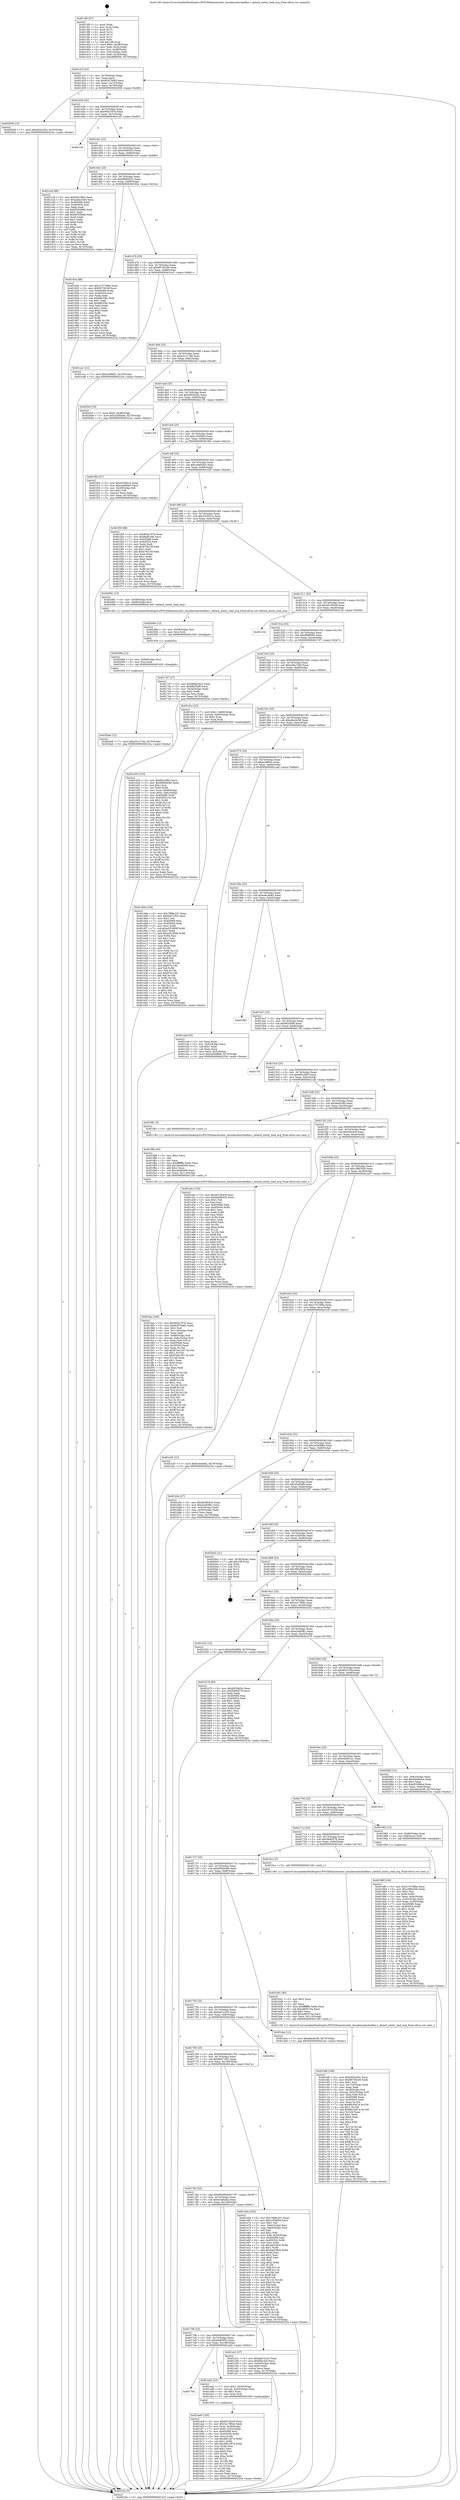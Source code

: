 digraph "0x4013f0" {
  label = "0x4013f0 (/mnt/c/Users/mathe/Desktop/tcc/POCII/binaries/extr_linuxkernelschedfair.c_detach_entity_load_avg_Final-ollvm.out::main(0))"
  labelloc = "t"
  node[shape=record]

  Entry [label="",width=0.3,height=0.3,shape=circle,fillcolor=black,style=filled]
  "0x40141f" [label="{
     0x40141f [23]\l
     | [instrs]\l
     &nbsp;&nbsp;0x40141f \<+3\>: mov -0x70(%rbp),%eax\l
     &nbsp;&nbsp;0x401422 \<+2\>: mov %eax,%ecx\l
     &nbsp;&nbsp;0x401424 \<+6\>: sub $0x83875683,%ecx\l
     &nbsp;&nbsp;0x40142a \<+3\>: mov %eax,-0x74(%rbp)\l
     &nbsp;&nbsp;0x40142d \<+3\>: mov %ecx,-0x78(%rbp)\l
     &nbsp;&nbsp;0x401430 \<+6\>: je 0000000000402056 \<main+0xc66\>\l
  }"]
  "0x402056" [label="{
     0x402056 [12]\l
     | [instrs]\l
     &nbsp;&nbsp;0x402056 \<+7\>: movl $0x4fc0105a,-0x70(%rbp)\l
     &nbsp;&nbsp;0x40205d \<+5\>: jmp 000000000040223a \<main+0xe4a\>\l
  }"]
  "0x401436" [label="{
     0x401436 [22]\l
     | [instrs]\l
     &nbsp;&nbsp;0x401436 \<+5\>: jmp 000000000040143b \<main+0x4b\>\l
     &nbsp;&nbsp;0x40143b \<+3\>: mov -0x74(%rbp),%eax\l
     &nbsp;&nbsp;0x40143e \<+5\>: sub $0x90dc797b,%eax\l
     &nbsp;&nbsp;0x401443 \<+3\>: mov %eax,-0x7c(%rbp)\l
     &nbsp;&nbsp;0x401446 \<+6\>: je 00000000004021e5 \<main+0xdf5\>\l
  }"]
  Exit [label="",width=0.3,height=0.3,shape=circle,fillcolor=black,style=filled,peripheries=2]
  "0x4021e5" [label="{
     0x4021e5\l
  }", style=dashed]
  "0x40144c" [label="{
     0x40144c [22]\l
     | [instrs]\l
     &nbsp;&nbsp;0x40144c \<+5\>: jmp 0000000000401451 \<main+0x61\>\l
     &nbsp;&nbsp;0x401451 \<+3\>: mov -0x74(%rbp),%eax\l
     &nbsp;&nbsp;0x401454 \<+5\>: sub $0x92585433,%eax\l
     &nbsp;&nbsp;0x401459 \<+3\>: mov %eax,-0x80(%rbp)\l
     &nbsp;&nbsp;0x40145c \<+6\>: je 0000000000401cc6 \<main+0x8d6\>\l
  }"]
  "0x4020a6" [label="{
     0x4020a6 [12]\l
     | [instrs]\l
     &nbsp;&nbsp;0x4020a6 \<+7\>: movl $0xa31c17dd,-0x70(%rbp)\l
     &nbsp;&nbsp;0x4020ad \<+5\>: jmp 000000000040223a \<main+0xe4a\>\l
  }"]
  "0x401cc6" [label="{
     0x401cc6 [88]\l
     | [instrs]\l
     &nbsp;&nbsp;0x401cc6 \<+5\>: mov $0xfd3c3f83,%eax\l
     &nbsp;&nbsp;0x401ccb \<+5\>: mov $0xe28a15d0,%ecx\l
     &nbsp;&nbsp;0x401cd0 \<+7\>: mov 0x405068,%edx\l
     &nbsp;&nbsp;0x401cd7 \<+7\>: mov 0x405054,%esi\l
     &nbsp;&nbsp;0x401cde \<+2\>: mov %edx,%edi\l
     &nbsp;&nbsp;0x401ce0 \<+6\>: sub $0xf035066b,%edi\l
     &nbsp;&nbsp;0x401ce6 \<+3\>: sub $0x1,%edi\l
     &nbsp;&nbsp;0x401ce9 \<+6\>: add $0xf035066b,%edi\l
     &nbsp;&nbsp;0x401cef \<+3\>: imul %edi,%edx\l
     &nbsp;&nbsp;0x401cf2 \<+3\>: and $0x1,%edx\l
     &nbsp;&nbsp;0x401cf5 \<+3\>: cmp $0x0,%edx\l
     &nbsp;&nbsp;0x401cf8 \<+4\>: sete %r8b\l
     &nbsp;&nbsp;0x401cfc \<+3\>: cmp $0xa,%esi\l
     &nbsp;&nbsp;0x401cff \<+4\>: setl %r9b\l
     &nbsp;&nbsp;0x401d03 \<+3\>: mov %r8b,%r10b\l
     &nbsp;&nbsp;0x401d06 \<+3\>: and %r9b,%r10b\l
     &nbsp;&nbsp;0x401d09 \<+3\>: xor %r9b,%r8b\l
     &nbsp;&nbsp;0x401d0c \<+3\>: or %r8b,%r10b\l
     &nbsp;&nbsp;0x401d0f \<+4\>: test $0x1,%r10b\l
     &nbsp;&nbsp;0x401d13 \<+3\>: cmovne %ecx,%eax\l
     &nbsp;&nbsp;0x401d16 \<+3\>: mov %eax,-0x70(%rbp)\l
     &nbsp;&nbsp;0x401d19 \<+5\>: jmp 000000000040223a \<main+0xe4a\>\l
  }"]
  "0x401462" [label="{
     0x401462 [25]\l
     | [instrs]\l
     &nbsp;&nbsp;0x401462 \<+5\>: jmp 0000000000401467 \<main+0x77\>\l
     &nbsp;&nbsp;0x401467 \<+3\>: mov -0x74(%rbp),%eax\l
     &nbsp;&nbsp;0x40146a \<+5\>: sub $0x96892b22,%eax\l
     &nbsp;&nbsp;0x40146f \<+6\>: mov %eax,-0x84(%rbp)\l
     &nbsp;&nbsp;0x401475 \<+6\>: je 000000000040192a \<main+0x53a\>\l
  }"]
  "0x40209a" [label="{
     0x40209a [12]\l
     | [instrs]\l
     &nbsp;&nbsp;0x40209a \<+4\>: mov -0x68(%rbp),%rsi\l
     &nbsp;&nbsp;0x40209e \<+3\>: mov %rsi,%rdi\l
     &nbsp;&nbsp;0x4020a1 \<+5\>: call 0000000000401030 \<free@plt\>\l
     | [calls]\l
     &nbsp;&nbsp;0x401030 \{1\} (unknown)\l
  }"]
  "0x40192a" [label="{
     0x40192a [88]\l
     | [instrs]\l
     &nbsp;&nbsp;0x40192a \<+5\>: mov $0x2747389a,%eax\l
     &nbsp;&nbsp;0x40192f \<+5\>: mov $0x5973018f,%ecx\l
     &nbsp;&nbsp;0x401934 \<+7\>: mov 0x405068,%edx\l
     &nbsp;&nbsp;0x40193b \<+7\>: mov 0x405054,%esi\l
     &nbsp;&nbsp;0x401942 \<+2\>: mov %edx,%edi\l
     &nbsp;&nbsp;0x401944 \<+6\>: sub $0x6fb358c,%edi\l
     &nbsp;&nbsp;0x40194a \<+3\>: sub $0x1,%edi\l
     &nbsp;&nbsp;0x40194d \<+6\>: add $0x6fb358c,%edi\l
     &nbsp;&nbsp;0x401953 \<+3\>: imul %edi,%edx\l
     &nbsp;&nbsp;0x401956 \<+3\>: and $0x1,%edx\l
     &nbsp;&nbsp;0x401959 \<+3\>: cmp $0x0,%edx\l
     &nbsp;&nbsp;0x40195c \<+4\>: sete %r8b\l
     &nbsp;&nbsp;0x401960 \<+3\>: cmp $0xa,%esi\l
     &nbsp;&nbsp;0x401963 \<+4\>: setl %r9b\l
     &nbsp;&nbsp;0x401967 \<+3\>: mov %r8b,%r10b\l
     &nbsp;&nbsp;0x40196a \<+3\>: and %r9b,%r10b\l
     &nbsp;&nbsp;0x40196d \<+3\>: xor %r9b,%r8b\l
     &nbsp;&nbsp;0x401970 \<+3\>: or %r8b,%r10b\l
     &nbsp;&nbsp;0x401973 \<+4\>: test $0x1,%r10b\l
     &nbsp;&nbsp;0x401977 \<+3\>: cmovne %ecx,%eax\l
     &nbsp;&nbsp;0x40197a \<+3\>: mov %eax,-0x70(%rbp)\l
     &nbsp;&nbsp;0x40197d \<+5\>: jmp 000000000040223a \<main+0xe4a\>\l
  }"]
  "0x40147b" [label="{
     0x40147b [25]\l
     | [instrs]\l
     &nbsp;&nbsp;0x40147b \<+5\>: jmp 0000000000401480 \<main+0x90\>\l
     &nbsp;&nbsp;0x401480 \<+3\>: mov -0x74(%rbp),%eax\l
     &nbsp;&nbsp;0x401483 \<+5\>: sub $0x98750c49,%eax\l
     &nbsp;&nbsp;0x401488 \<+6\>: mov %eax,-0x88(%rbp)\l
     &nbsp;&nbsp;0x40148e \<+6\>: je 0000000000401ca1 \<main+0x8b1\>\l
  }"]
  "0x40208e" [label="{
     0x40208e [12]\l
     | [instrs]\l
     &nbsp;&nbsp;0x40208e \<+4\>: mov -0x58(%rbp),%rsi\l
     &nbsp;&nbsp;0x402092 \<+3\>: mov %rsi,%rdi\l
     &nbsp;&nbsp;0x402095 \<+5\>: call 0000000000401030 \<free@plt\>\l
     | [calls]\l
     &nbsp;&nbsp;0x401030 \{1\} (unknown)\l
  }"]
  "0x401ca1" [label="{
     0x401ca1 [12]\l
     | [instrs]\l
     &nbsp;&nbsp;0x401ca1 \<+7\>: movl $0xecdf6f2c,-0x70(%rbp)\l
     &nbsp;&nbsp;0x401ca8 \<+5\>: jmp 000000000040223a \<main+0xe4a\>\l
  }"]
  "0x401494" [label="{
     0x401494 [25]\l
     | [instrs]\l
     &nbsp;&nbsp;0x401494 \<+5\>: jmp 0000000000401499 \<main+0xa9\>\l
     &nbsp;&nbsp;0x401499 \<+3\>: mov -0x74(%rbp),%eax\l
     &nbsp;&nbsp;0x40149c \<+5\>: sub $0xa31c17dd,%eax\l
     &nbsp;&nbsp;0x4014a1 \<+6\>: mov %eax,-0x8c(%rbp)\l
     &nbsp;&nbsp;0x4014a7 \<+6\>: je 00000000004020cf \<main+0xcdf\>\l
  }"]
  "0x401fae" [label="{
     0x401fae [168]\l
     | [instrs]\l
     &nbsp;&nbsp;0x401fae \<+5\>: mov $0x90dc797b,%ecx\l
     &nbsp;&nbsp;0x401fb3 \<+5\>: mov $0x83875683,%edx\l
     &nbsp;&nbsp;0x401fb8 \<+3\>: mov $0x1,%sil\l
     &nbsp;&nbsp;0x401fbb \<+6\>: mov -0x114(%rbp),%edi\l
     &nbsp;&nbsp;0x401fc1 \<+3\>: imul %eax,%edi\l
     &nbsp;&nbsp;0x401fc4 \<+4\>: mov -0x68(%rbp),%r8\l
     &nbsp;&nbsp;0x401fc8 \<+4\>: movslq -0x6c(%rbp),%r9\l
     &nbsp;&nbsp;0x401fcc \<+4\>: mov %edi,(%r8,%r9,4)\l
     &nbsp;&nbsp;0x401fd0 \<+7\>: mov 0x405068,%eax\l
     &nbsp;&nbsp;0x401fd7 \<+7\>: mov 0x405054,%edi\l
     &nbsp;&nbsp;0x401fde \<+3\>: mov %eax,%r10d\l
     &nbsp;&nbsp;0x401fe1 \<+7\>: add $0x87de1267,%r10d\l
     &nbsp;&nbsp;0x401fe8 \<+4\>: sub $0x1,%r10d\l
     &nbsp;&nbsp;0x401fec \<+7\>: sub $0x87de1267,%r10d\l
     &nbsp;&nbsp;0x401ff3 \<+4\>: imul %r10d,%eax\l
     &nbsp;&nbsp;0x401ff7 \<+3\>: and $0x1,%eax\l
     &nbsp;&nbsp;0x401ffa \<+3\>: cmp $0x0,%eax\l
     &nbsp;&nbsp;0x401ffd \<+4\>: sete %r11b\l
     &nbsp;&nbsp;0x402001 \<+3\>: cmp $0xa,%edi\l
     &nbsp;&nbsp;0x402004 \<+3\>: setl %bl\l
     &nbsp;&nbsp;0x402007 \<+3\>: mov %r11b,%r14b\l
     &nbsp;&nbsp;0x40200a \<+4\>: xor $0xff,%r14b\l
     &nbsp;&nbsp;0x40200e \<+3\>: mov %bl,%r15b\l
     &nbsp;&nbsp;0x402011 \<+4\>: xor $0xff,%r15b\l
     &nbsp;&nbsp;0x402015 \<+4\>: xor $0x1,%sil\l
     &nbsp;&nbsp;0x402019 \<+3\>: mov %r14b,%r12b\l
     &nbsp;&nbsp;0x40201c \<+4\>: and $0xff,%r12b\l
     &nbsp;&nbsp;0x402020 \<+3\>: and %sil,%r11b\l
     &nbsp;&nbsp;0x402023 \<+3\>: mov %r15b,%r13b\l
     &nbsp;&nbsp;0x402026 \<+4\>: and $0xff,%r13b\l
     &nbsp;&nbsp;0x40202a \<+3\>: and %sil,%bl\l
     &nbsp;&nbsp;0x40202d \<+3\>: or %r11b,%r12b\l
     &nbsp;&nbsp;0x402030 \<+3\>: or %bl,%r13b\l
     &nbsp;&nbsp;0x402033 \<+3\>: xor %r13b,%r12b\l
     &nbsp;&nbsp;0x402036 \<+3\>: or %r15b,%r14b\l
     &nbsp;&nbsp;0x402039 \<+4\>: xor $0xff,%r14b\l
     &nbsp;&nbsp;0x40203d \<+4\>: or $0x1,%sil\l
     &nbsp;&nbsp;0x402041 \<+3\>: and %sil,%r14b\l
     &nbsp;&nbsp;0x402044 \<+3\>: or %r14b,%r12b\l
     &nbsp;&nbsp;0x402047 \<+4\>: test $0x1,%r12b\l
     &nbsp;&nbsp;0x40204b \<+3\>: cmovne %edx,%ecx\l
     &nbsp;&nbsp;0x40204e \<+3\>: mov %ecx,-0x70(%rbp)\l
     &nbsp;&nbsp;0x402051 \<+5\>: jmp 000000000040223a \<main+0xe4a\>\l
  }"]
  "0x4020cf" [label="{
     0x4020cf [19]\l
     | [instrs]\l
     &nbsp;&nbsp;0x4020cf \<+7\>: movl $0x0,-0x38(%rbp)\l
     &nbsp;&nbsp;0x4020d6 \<+7\>: movl $0x32df3d4e,-0x70(%rbp)\l
     &nbsp;&nbsp;0x4020dd \<+5\>: jmp 000000000040223a \<main+0xe4a\>\l
  }"]
  "0x4014ad" [label="{
     0x4014ad [25]\l
     | [instrs]\l
     &nbsp;&nbsp;0x4014ad \<+5\>: jmp 00000000004014b2 \<main+0xc2\>\l
     &nbsp;&nbsp;0x4014b2 \<+3\>: mov -0x74(%rbp),%eax\l
     &nbsp;&nbsp;0x4014b5 \<+5\>: sub $0xb955a05c,%eax\l
     &nbsp;&nbsp;0x4014ba \<+6\>: mov %eax,-0x90(%rbp)\l
     &nbsp;&nbsp;0x4014c0 \<+6\>: je 0000000000402159 \<main+0xd69\>\l
  }"]
  "0x401f86" [label="{
     0x401f86 [40]\l
     | [instrs]\l
     &nbsp;&nbsp;0x401f86 \<+5\>: mov $0x2,%ecx\l
     &nbsp;&nbsp;0x401f8b \<+1\>: cltd\l
     &nbsp;&nbsp;0x401f8c \<+2\>: idiv %ecx\l
     &nbsp;&nbsp;0x401f8e \<+6\>: imul $0xfffffffe,%edx,%ecx\l
     &nbsp;&nbsp;0x401f94 \<+6\>: add $0x3ebb6006,%ecx\l
     &nbsp;&nbsp;0x401f9a \<+3\>: add $0x1,%ecx\l
     &nbsp;&nbsp;0x401f9d \<+6\>: sub $0x3ebb6006,%ecx\l
     &nbsp;&nbsp;0x401fa3 \<+6\>: mov %ecx,-0x114(%rbp)\l
     &nbsp;&nbsp;0x401fa9 \<+5\>: call 0000000000401160 \<next_i\>\l
     | [calls]\l
     &nbsp;&nbsp;0x401160 \{1\} (/mnt/c/Users/mathe/Desktop/tcc/POCII/binaries/extr_linuxkernelschedfair.c_detach_entity_load_avg_Final-ollvm.out::next_i)\l
  }"]
  "0x402159" [label="{
     0x402159\l
  }", style=dashed]
  "0x4014c6" [label="{
     0x4014c6 [25]\l
     | [instrs]\l
     &nbsp;&nbsp;0x4014c6 \<+5\>: jmp 00000000004014cb \<main+0xdb\>\l
     &nbsp;&nbsp;0x4014cb \<+3\>: mov -0x74(%rbp),%eax\l
     &nbsp;&nbsp;0x4014ce \<+5\>: sub $0xc195f464,%eax\l
     &nbsp;&nbsp;0x4014d3 \<+6\>: mov %eax,-0x94(%rbp)\l
     &nbsp;&nbsp;0x4014d9 \<+6\>: je 0000000000401f0e \<main+0xb1e\>\l
  }"]
  "0x401d35" [label="{
     0x401d35 [153]\l
     | [instrs]\l
     &nbsp;&nbsp;0x401d35 \<+5\>: mov $0xfd3c3f83,%ecx\l
     &nbsp;&nbsp;0x401d3a \<+5\>: mov $0x6685b048,%edx\l
     &nbsp;&nbsp;0x401d3f \<+3\>: mov $0x1,%sil\l
     &nbsp;&nbsp;0x401d42 \<+3\>: xor %r8d,%r8d\l
     &nbsp;&nbsp;0x401d45 \<+4\>: mov %rax,-0x68(%rbp)\l
     &nbsp;&nbsp;0x401d49 \<+7\>: movl $0x0,-0x6c(%rbp)\l
     &nbsp;&nbsp;0x401d50 \<+8\>: mov 0x405068,%r9d\l
     &nbsp;&nbsp;0x401d58 \<+8\>: mov 0x405054,%r10d\l
     &nbsp;&nbsp;0x401d60 \<+4\>: sub $0x1,%r8d\l
     &nbsp;&nbsp;0x401d64 \<+3\>: mov %r9d,%r11d\l
     &nbsp;&nbsp;0x401d67 \<+3\>: add %r8d,%r11d\l
     &nbsp;&nbsp;0x401d6a \<+4\>: imul %r11d,%r9d\l
     &nbsp;&nbsp;0x401d6e \<+4\>: and $0x1,%r9d\l
     &nbsp;&nbsp;0x401d72 \<+4\>: cmp $0x0,%r9d\l
     &nbsp;&nbsp;0x401d76 \<+3\>: sete %bl\l
     &nbsp;&nbsp;0x401d79 \<+4\>: cmp $0xa,%r10d\l
     &nbsp;&nbsp;0x401d7d \<+4\>: setl %r14b\l
     &nbsp;&nbsp;0x401d81 \<+3\>: mov %bl,%r15b\l
     &nbsp;&nbsp;0x401d84 \<+4\>: xor $0xff,%r15b\l
     &nbsp;&nbsp;0x401d88 \<+3\>: mov %r14b,%r12b\l
     &nbsp;&nbsp;0x401d8b \<+4\>: xor $0xff,%r12b\l
     &nbsp;&nbsp;0x401d8f \<+4\>: xor $0x0,%sil\l
     &nbsp;&nbsp;0x401d93 \<+3\>: mov %r15b,%r13b\l
     &nbsp;&nbsp;0x401d96 \<+4\>: and $0x0,%r13b\l
     &nbsp;&nbsp;0x401d9a \<+3\>: and %sil,%bl\l
     &nbsp;&nbsp;0x401d9d \<+3\>: mov %r12b,%al\l
     &nbsp;&nbsp;0x401da0 \<+2\>: and $0x0,%al\l
     &nbsp;&nbsp;0x401da2 \<+3\>: and %sil,%r14b\l
     &nbsp;&nbsp;0x401da5 \<+3\>: or %bl,%r13b\l
     &nbsp;&nbsp;0x401da8 \<+3\>: or %r14b,%al\l
     &nbsp;&nbsp;0x401dab \<+3\>: xor %al,%r13b\l
     &nbsp;&nbsp;0x401dae \<+3\>: or %r12b,%r15b\l
     &nbsp;&nbsp;0x401db1 \<+4\>: xor $0xff,%r15b\l
     &nbsp;&nbsp;0x401db5 \<+4\>: or $0x0,%sil\l
     &nbsp;&nbsp;0x401db9 \<+3\>: and %sil,%r15b\l
     &nbsp;&nbsp;0x401dbc \<+3\>: or %r15b,%r13b\l
     &nbsp;&nbsp;0x401dbf \<+4\>: test $0x1,%r13b\l
     &nbsp;&nbsp;0x401dc3 \<+3\>: cmovne %edx,%ecx\l
     &nbsp;&nbsp;0x401dc6 \<+3\>: mov %ecx,-0x70(%rbp)\l
     &nbsp;&nbsp;0x401dc9 \<+5\>: jmp 000000000040223a \<main+0xe4a\>\l
  }"]
  "0x401f0e" [label="{
     0x401f0e [27]\l
     | [instrs]\l
     &nbsp;&nbsp;0x401f0e \<+5\>: mov $0xd355f21a,%eax\l
     &nbsp;&nbsp;0x401f13 \<+5\>: mov $0xcee692b3,%ecx\l
     &nbsp;&nbsp;0x401f18 \<+3\>: mov -0x29(%rbp),%dl\l
     &nbsp;&nbsp;0x401f1b \<+3\>: test $0x1,%dl\l
     &nbsp;&nbsp;0x401f1e \<+3\>: cmovne %ecx,%eax\l
     &nbsp;&nbsp;0x401f21 \<+3\>: mov %eax,-0x70(%rbp)\l
     &nbsp;&nbsp;0x401f24 \<+5\>: jmp 000000000040223a \<main+0xe4a\>\l
  }"]
  "0x4014df" [label="{
     0x4014df [25]\l
     | [instrs]\l
     &nbsp;&nbsp;0x4014df \<+5\>: jmp 00000000004014e4 \<main+0xf4\>\l
     &nbsp;&nbsp;0x4014e4 \<+3\>: mov -0x74(%rbp),%eax\l
     &nbsp;&nbsp;0x4014e7 \<+5\>: sub $0xcee692b3,%eax\l
     &nbsp;&nbsp;0x4014ec \<+6\>: mov %eax,-0x98(%rbp)\l
     &nbsp;&nbsp;0x4014f2 \<+6\>: je 0000000000401f29 \<main+0xb39\>\l
  }"]
  "0x401bf9" [label="{
     0x401bf9 [168]\l
     | [instrs]\l
     &nbsp;&nbsp;0x401bf9 \<+5\>: mov $0xb955a05c,%ecx\l
     &nbsp;&nbsp;0x401bfe \<+5\>: mov $0x98750c49,%edx\l
     &nbsp;&nbsp;0x401c03 \<+3\>: mov $0x1,%sil\l
     &nbsp;&nbsp;0x401c06 \<+6\>: mov -0x110(%rbp),%edi\l
     &nbsp;&nbsp;0x401c0c \<+3\>: imul %eax,%edi\l
     &nbsp;&nbsp;0x401c0f \<+4\>: mov -0x58(%rbp),%r8\l
     &nbsp;&nbsp;0x401c13 \<+4\>: movslq -0x5c(%rbp),%r9\l
     &nbsp;&nbsp;0x401c17 \<+4\>: mov %edi,(%r8,%r9,4)\l
     &nbsp;&nbsp;0x401c1b \<+7\>: mov 0x405068,%eax\l
     &nbsp;&nbsp;0x401c22 \<+7\>: mov 0x405054,%edi\l
     &nbsp;&nbsp;0x401c29 \<+3\>: mov %eax,%r10d\l
     &nbsp;&nbsp;0x401c2c \<+7\>: sub $0x86cc047a,%r10d\l
     &nbsp;&nbsp;0x401c33 \<+4\>: sub $0x1,%r10d\l
     &nbsp;&nbsp;0x401c37 \<+7\>: add $0x86cc047a,%r10d\l
     &nbsp;&nbsp;0x401c3e \<+4\>: imul %r10d,%eax\l
     &nbsp;&nbsp;0x401c42 \<+3\>: and $0x1,%eax\l
     &nbsp;&nbsp;0x401c45 \<+3\>: cmp $0x0,%eax\l
     &nbsp;&nbsp;0x401c48 \<+4\>: sete %r11b\l
     &nbsp;&nbsp;0x401c4c \<+3\>: cmp $0xa,%edi\l
     &nbsp;&nbsp;0x401c4f \<+3\>: setl %bl\l
     &nbsp;&nbsp;0x401c52 \<+3\>: mov %r11b,%r14b\l
     &nbsp;&nbsp;0x401c55 \<+4\>: xor $0xff,%r14b\l
     &nbsp;&nbsp;0x401c59 \<+3\>: mov %bl,%r15b\l
     &nbsp;&nbsp;0x401c5c \<+4\>: xor $0xff,%r15b\l
     &nbsp;&nbsp;0x401c60 \<+4\>: xor $0x1,%sil\l
     &nbsp;&nbsp;0x401c64 \<+3\>: mov %r14b,%r12b\l
     &nbsp;&nbsp;0x401c67 \<+4\>: and $0xff,%r12b\l
     &nbsp;&nbsp;0x401c6b \<+3\>: and %sil,%r11b\l
     &nbsp;&nbsp;0x401c6e \<+3\>: mov %r15b,%r13b\l
     &nbsp;&nbsp;0x401c71 \<+4\>: and $0xff,%r13b\l
     &nbsp;&nbsp;0x401c75 \<+3\>: and %sil,%bl\l
     &nbsp;&nbsp;0x401c78 \<+3\>: or %r11b,%r12b\l
     &nbsp;&nbsp;0x401c7b \<+3\>: or %bl,%r13b\l
     &nbsp;&nbsp;0x401c7e \<+3\>: xor %r13b,%r12b\l
     &nbsp;&nbsp;0x401c81 \<+3\>: or %r15b,%r14b\l
     &nbsp;&nbsp;0x401c84 \<+4\>: xor $0xff,%r14b\l
     &nbsp;&nbsp;0x401c88 \<+4\>: or $0x1,%sil\l
     &nbsp;&nbsp;0x401c8c \<+3\>: and %sil,%r14b\l
     &nbsp;&nbsp;0x401c8f \<+3\>: or %r14b,%r12b\l
     &nbsp;&nbsp;0x401c92 \<+4\>: test $0x1,%r12b\l
     &nbsp;&nbsp;0x401c96 \<+3\>: cmovne %edx,%ecx\l
     &nbsp;&nbsp;0x401c99 \<+3\>: mov %ecx,-0x70(%rbp)\l
     &nbsp;&nbsp;0x401c9c \<+5\>: jmp 000000000040223a \<main+0xe4a\>\l
  }"]
  "0x401f29" [label="{
     0x401f29 [88]\l
     | [instrs]\l
     &nbsp;&nbsp;0x401f29 \<+5\>: mov $0x90dc797b,%eax\l
     &nbsp;&nbsp;0x401f2e \<+5\>: mov $0xfdaf528b,%ecx\l
     &nbsp;&nbsp;0x401f33 \<+7\>: mov 0x405068,%edx\l
     &nbsp;&nbsp;0x401f3a \<+7\>: mov 0x405054,%esi\l
     &nbsp;&nbsp;0x401f41 \<+2\>: mov %edx,%edi\l
     &nbsp;&nbsp;0x401f43 \<+6\>: sub $0xb70b15f,%edi\l
     &nbsp;&nbsp;0x401f49 \<+3\>: sub $0x1,%edi\l
     &nbsp;&nbsp;0x401f4c \<+6\>: add $0xb70b15f,%edi\l
     &nbsp;&nbsp;0x401f52 \<+3\>: imul %edi,%edx\l
     &nbsp;&nbsp;0x401f55 \<+3\>: and $0x1,%edx\l
     &nbsp;&nbsp;0x401f58 \<+3\>: cmp $0x0,%edx\l
     &nbsp;&nbsp;0x401f5b \<+4\>: sete %r8b\l
     &nbsp;&nbsp;0x401f5f \<+3\>: cmp $0xa,%esi\l
     &nbsp;&nbsp;0x401f62 \<+4\>: setl %r9b\l
     &nbsp;&nbsp;0x401f66 \<+3\>: mov %r8b,%r10b\l
     &nbsp;&nbsp;0x401f69 \<+3\>: and %r9b,%r10b\l
     &nbsp;&nbsp;0x401f6c \<+3\>: xor %r9b,%r8b\l
     &nbsp;&nbsp;0x401f6f \<+3\>: or %r8b,%r10b\l
     &nbsp;&nbsp;0x401f72 \<+4\>: test $0x1,%r10b\l
     &nbsp;&nbsp;0x401f76 \<+3\>: cmovne %ecx,%eax\l
     &nbsp;&nbsp;0x401f79 \<+3\>: mov %eax,-0x70(%rbp)\l
     &nbsp;&nbsp;0x401f7c \<+5\>: jmp 000000000040223a \<main+0xe4a\>\l
  }"]
  "0x4014f8" [label="{
     0x4014f8 [25]\l
     | [instrs]\l
     &nbsp;&nbsp;0x4014f8 \<+5\>: jmp 00000000004014fd \<main+0x10d\>\l
     &nbsp;&nbsp;0x4014fd \<+3\>: mov -0x74(%rbp),%eax\l
     &nbsp;&nbsp;0x401500 \<+5\>: sub $0xd355f21a,%eax\l
     &nbsp;&nbsp;0x401505 \<+6\>: mov %eax,-0x9c(%rbp)\l
     &nbsp;&nbsp;0x40150b \<+6\>: je 0000000000402081 \<main+0xc91\>\l
  }"]
  "0x401bd1" [label="{
     0x401bd1 [40]\l
     | [instrs]\l
     &nbsp;&nbsp;0x401bd1 \<+5\>: mov $0x2,%ecx\l
     &nbsp;&nbsp;0x401bd6 \<+1\>: cltd\l
     &nbsp;&nbsp;0x401bd7 \<+2\>: idiv %ecx\l
     &nbsp;&nbsp;0x401bd9 \<+6\>: imul $0xfffffffe,%edx,%ecx\l
     &nbsp;&nbsp;0x401bdf \<+6\>: sub $0xad92b74a,%ecx\l
     &nbsp;&nbsp;0x401be5 \<+3\>: add $0x1,%ecx\l
     &nbsp;&nbsp;0x401be8 \<+6\>: add $0xad92b74a,%ecx\l
     &nbsp;&nbsp;0x401bee \<+6\>: mov %ecx,-0x110(%rbp)\l
     &nbsp;&nbsp;0x401bf4 \<+5\>: call 0000000000401160 \<next_i\>\l
     | [calls]\l
     &nbsp;&nbsp;0x401160 \{1\} (/mnt/c/Users/mathe/Desktop/tcc/POCII/binaries/extr_linuxkernelschedfair.c_detach_entity_load_avg_Final-ollvm.out::next_i)\l
  }"]
  "0x402081" [label="{
     0x402081 [13]\l
     | [instrs]\l
     &nbsp;&nbsp;0x402081 \<+4\>: mov -0x58(%rbp),%rdi\l
     &nbsp;&nbsp;0x402085 \<+4\>: mov -0x68(%rbp),%rsi\l
     &nbsp;&nbsp;0x402089 \<+5\>: call 00000000004013e0 \<detach_entity_load_avg\>\l
     | [calls]\l
     &nbsp;&nbsp;0x4013e0 \{1\} (/mnt/c/Users/mathe/Desktop/tcc/POCII/binaries/extr_linuxkernelschedfair.c_detach_entity_load_avg_Final-ollvm.out::detach_entity_load_avg)\l
  }"]
  "0x401511" [label="{
     0x401511 [25]\l
     | [instrs]\l
     &nbsp;&nbsp;0x401511 \<+5\>: jmp 0000000000401516 \<main+0x126\>\l
     &nbsp;&nbsp;0x401516 \<+3\>: mov -0x74(%rbp),%eax\l
     &nbsp;&nbsp;0x401519 \<+5\>: sub $0xd515643f,%eax\l
     &nbsp;&nbsp;0x40151e \<+6\>: mov %eax,-0xa0(%rbp)\l
     &nbsp;&nbsp;0x401524 \<+6\>: je 000000000040212b \<main+0xd3b\>\l
  }"]
  "0x401ae9" [label="{
     0x401ae9 [105]\l
     | [instrs]\l
     &nbsp;&nbsp;0x401ae9 \<+5\>: mov $0xd515643f,%ecx\l
     &nbsp;&nbsp;0x401aee \<+5\>: mov $0x3a17f8de,%edx\l
     &nbsp;&nbsp;0x401af3 \<+4\>: mov %rax,-0x58(%rbp)\l
     &nbsp;&nbsp;0x401af7 \<+7\>: movl $0x0,-0x5c(%rbp)\l
     &nbsp;&nbsp;0x401afe \<+7\>: mov 0x405068,%esi\l
     &nbsp;&nbsp;0x401b05 \<+8\>: mov 0x405054,%r8d\l
     &nbsp;&nbsp;0x401b0d \<+3\>: mov %esi,%r9d\l
     &nbsp;&nbsp;0x401b10 \<+7\>: sub $0x4f812874,%r9d\l
     &nbsp;&nbsp;0x401b17 \<+4\>: sub $0x1,%r9d\l
     &nbsp;&nbsp;0x401b1b \<+7\>: add $0x4f812874,%r9d\l
     &nbsp;&nbsp;0x401b22 \<+4\>: imul %r9d,%esi\l
     &nbsp;&nbsp;0x401b26 \<+3\>: and $0x1,%esi\l
     &nbsp;&nbsp;0x401b29 \<+3\>: cmp $0x0,%esi\l
     &nbsp;&nbsp;0x401b2c \<+4\>: sete %r10b\l
     &nbsp;&nbsp;0x401b30 \<+4\>: cmp $0xa,%r8d\l
     &nbsp;&nbsp;0x401b34 \<+4\>: setl %r11b\l
     &nbsp;&nbsp;0x401b38 \<+3\>: mov %r10b,%bl\l
     &nbsp;&nbsp;0x401b3b \<+3\>: and %r11b,%bl\l
     &nbsp;&nbsp;0x401b3e \<+3\>: xor %r11b,%r10b\l
     &nbsp;&nbsp;0x401b41 \<+3\>: or %r10b,%bl\l
     &nbsp;&nbsp;0x401b44 \<+3\>: test $0x1,%bl\l
     &nbsp;&nbsp;0x401b47 \<+3\>: cmovne %edx,%ecx\l
     &nbsp;&nbsp;0x401b4a \<+3\>: mov %ecx,-0x70(%rbp)\l
     &nbsp;&nbsp;0x401b4d \<+5\>: jmp 000000000040223a \<main+0xe4a\>\l
  }"]
  "0x40212b" [label="{
     0x40212b\l
  }", style=dashed]
  "0x40152a" [label="{
     0x40152a [25]\l
     | [instrs]\l
     &nbsp;&nbsp;0x40152a \<+5\>: jmp 000000000040152f \<main+0x13f\>\l
     &nbsp;&nbsp;0x40152f \<+3\>: mov -0x74(%rbp),%eax\l
     &nbsp;&nbsp;0x401532 \<+5\>: sub $0xdf9f6005,%eax\l
     &nbsp;&nbsp;0x401537 \<+6\>: mov %eax,-0xa4(%rbp)\l
     &nbsp;&nbsp;0x40153d \<+6\>: je 00000000004017d7 \<main+0x3e7\>\l
  }"]
  "0x4017b4" [label="{
     0x4017b4\l
  }", style=dashed]
  "0x4017d7" [label="{
     0x4017d7 [27]\l
     | [instrs]\l
     &nbsp;&nbsp;0x4017d7 \<+5\>: mov $0x96892b22,%eax\l
     &nbsp;&nbsp;0x4017dc \<+5\>: mov $0xf82f3bf6,%ecx\l
     &nbsp;&nbsp;0x4017e1 \<+3\>: mov -0x34(%rbp),%edx\l
     &nbsp;&nbsp;0x4017e4 \<+3\>: cmp $0x2,%edx\l
     &nbsp;&nbsp;0x4017e7 \<+3\>: cmovne %ecx,%eax\l
     &nbsp;&nbsp;0x4017ea \<+3\>: mov %eax,-0x70(%rbp)\l
     &nbsp;&nbsp;0x4017ed \<+5\>: jmp 000000000040223a \<main+0xe4a\>\l
  }"]
  "0x401543" [label="{
     0x401543 [25]\l
     | [instrs]\l
     &nbsp;&nbsp;0x401543 \<+5\>: jmp 0000000000401548 \<main+0x158\>\l
     &nbsp;&nbsp;0x401548 \<+3\>: mov -0x74(%rbp),%eax\l
     &nbsp;&nbsp;0x40154b \<+5\>: sub $0xe28a15d0,%eax\l
     &nbsp;&nbsp;0x401550 \<+6\>: mov %eax,-0xa8(%rbp)\l
     &nbsp;&nbsp;0x401556 \<+6\>: je 0000000000401d1e \<main+0x92e\>\l
  }"]
  "0x40223a" [label="{
     0x40223a [5]\l
     | [instrs]\l
     &nbsp;&nbsp;0x40223a \<+5\>: jmp 000000000040141f \<main+0x2f\>\l
  }"]
  "0x4013f0" [label="{
     0x4013f0 [47]\l
     | [instrs]\l
     &nbsp;&nbsp;0x4013f0 \<+1\>: push %rbp\l
     &nbsp;&nbsp;0x4013f1 \<+3\>: mov %rsp,%rbp\l
     &nbsp;&nbsp;0x4013f4 \<+2\>: push %r15\l
     &nbsp;&nbsp;0x4013f6 \<+2\>: push %r14\l
     &nbsp;&nbsp;0x4013f8 \<+2\>: push %r13\l
     &nbsp;&nbsp;0x4013fa \<+2\>: push %r12\l
     &nbsp;&nbsp;0x4013fc \<+1\>: push %rbx\l
     &nbsp;&nbsp;0x4013fd \<+7\>: sub $0x108,%rsp\l
     &nbsp;&nbsp;0x401404 \<+7\>: movl $0x0,-0x38(%rbp)\l
     &nbsp;&nbsp;0x40140b \<+3\>: mov %edi,-0x3c(%rbp)\l
     &nbsp;&nbsp;0x40140e \<+4\>: mov %rsi,-0x48(%rbp)\l
     &nbsp;&nbsp;0x401412 \<+3\>: mov -0x3c(%rbp),%edi\l
     &nbsp;&nbsp;0x401415 \<+3\>: mov %edi,-0x34(%rbp)\l
     &nbsp;&nbsp;0x401418 \<+7\>: movl $0xdf9f6005,-0x70(%rbp)\l
  }"]
  "0x401ad2" [label="{
     0x401ad2 [23]\l
     | [instrs]\l
     &nbsp;&nbsp;0x401ad2 \<+7\>: movl $0x1,-0x50(%rbp)\l
     &nbsp;&nbsp;0x401ad9 \<+4\>: movslq -0x50(%rbp),%rax\l
     &nbsp;&nbsp;0x401add \<+4\>: shl $0x2,%rax\l
     &nbsp;&nbsp;0x401ae1 \<+3\>: mov %rax,%rdi\l
     &nbsp;&nbsp;0x401ae4 \<+5\>: call 0000000000401050 \<malloc@plt\>\l
     | [calls]\l
     &nbsp;&nbsp;0x401050 \{1\} (unknown)\l
  }"]
  "0x401d1e" [label="{
     0x401d1e [23]\l
     | [instrs]\l
     &nbsp;&nbsp;0x401d1e \<+7\>: movl $0x1,-0x60(%rbp)\l
     &nbsp;&nbsp;0x401d25 \<+4\>: movslq -0x60(%rbp),%rax\l
     &nbsp;&nbsp;0x401d29 \<+4\>: shl $0x2,%rax\l
     &nbsp;&nbsp;0x401d2d \<+3\>: mov %rax,%rdi\l
     &nbsp;&nbsp;0x401d30 \<+5\>: call 0000000000401050 \<malloc@plt\>\l
     | [calls]\l
     &nbsp;&nbsp;0x401050 \{1\} (unknown)\l
  }"]
  "0x40155c" [label="{
     0x40155c [25]\l
     | [instrs]\l
     &nbsp;&nbsp;0x40155c \<+5\>: jmp 0000000000401561 \<main+0x171\>\l
     &nbsp;&nbsp;0x401561 \<+3\>: mov -0x74(%rbp),%eax\l
     &nbsp;&nbsp;0x401564 \<+5\>: sub $0xe8ac6c08,%eax\l
     &nbsp;&nbsp;0x401569 \<+6\>: mov %eax,-0xac(%rbp)\l
     &nbsp;&nbsp;0x40156f \<+6\>: je 0000000000401dda \<main+0x9ea\>\l
  }"]
  "0x40179b" [label="{
     0x40179b [25]\l
     | [instrs]\l
     &nbsp;&nbsp;0x40179b \<+5\>: jmp 00000000004017a0 \<main+0x3b0\>\l
     &nbsp;&nbsp;0x4017a0 \<+3\>: mov -0x74(%rbp),%eax\l
     &nbsp;&nbsp;0x4017a3 \<+5\>: sub $0x6de85652,%eax\l
     &nbsp;&nbsp;0x4017a8 \<+6\>: mov %eax,-0x108(%rbp)\l
     &nbsp;&nbsp;0x4017ae \<+6\>: je 0000000000401ad2 \<main+0x6e2\>\l
  }"]
  "0x401dda" [label="{
     0x401dda [144]\l
     | [instrs]\l
     &nbsp;&nbsp;0x401dda \<+5\>: mov $0x7888c247,%eax\l
     &nbsp;&nbsp;0x401ddf \<+5\>: mov $0x6b071f02,%ecx\l
     &nbsp;&nbsp;0x401de4 \<+2\>: mov $0x1,%dl\l
     &nbsp;&nbsp;0x401de6 \<+7\>: mov 0x405068,%esi\l
     &nbsp;&nbsp;0x401ded \<+7\>: mov 0x405054,%edi\l
     &nbsp;&nbsp;0x401df4 \<+3\>: mov %esi,%r8d\l
     &nbsp;&nbsp;0x401df7 \<+7\>: sub $0xa2f10008,%r8d\l
     &nbsp;&nbsp;0x401dfe \<+4\>: sub $0x1,%r8d\l
     &nbsp;&nbsp;0x401e02 \<+7\>: add $0xa2f10008,%r8d\l
     &nbsp;&nbsp;0x401e09 \<+4\>: imul %r8d,%esi\l
     &nbsp;&nbsp;0x401e0d \<+3\>: and $0x1,%esi\l
     &nbsp;&nbsp;0x401e10 \<+3\>: cmp $0x0,%esi\l
     &nbsp;&nbsp;0x401e13 \<+4\>: sete %r9b\l
     &nbsp;&nbsp;0x401e17 \<+3\>: cmp $0xa,%edi\l
     &nbsp;&nbsp;0x401e1a \<+4\>: setl %r10b\l
     &nbsp;&nbsp;0x401e1e \<+3\>: mov %r9b,%r11b\l
     &nbsp;&nbsp;0x401e21 \<+4\>: xor $0xff,%r11b\l
     &nbsp;&nbsp;0x401e25 \<+3\>: mov %r10b,%bl\l
     &nbsp;&nbsp;0x401e28 \<+3\>: xor $0xff,%bl\l
     &nbsp;&nbsp;0x401e2b \<+3\>: xor $0x1,%dl\l
     &nbsp;&nbsp;0x401e2e \<+3\>: mov %r11b,%r14b\l
     &nbsp;&nbsp;0x401e31 \<+4\>: and $0xff,%r14b\l
     &nbsp;&nbsp;0x401e35 \<+3\>: and %dl,%r9b\l
     &nbsp;&nbsp;0x401e38 \<+3\>: mov %bl,%r15b\l
     &nbsp;&nbsp;0x401e3b \<+4\>: and $0xff,%r15b\l
     &nbsp;&nbsp;0x401e3f \<+3\>: and %dl,%r10b\l
     &nbsp;&nbsp;0x401e42 \<+3\>: or %r9b,%r14b\l
     &nbsp;&nbsp;0x401e45 \<+3\>: or %r10b,%r15b\l
     &nbsp;&nbsp;0x401e48 \<+3\>: xor %r15b,%r14b\l
     &nbsp;&nbsp;0x401e4b \<+3\>: or %bl,%r11b\l
     &nbsp;&nbsp;0x401e4e \<+4\>: xor $0xff,%r11b\l
     &nbsp;&nbsp;0x401e52 \<+3\>: or $0x1,%dl\l
     &nbsp;&nbsp;0x401e55 \<+3\>: and %dl,%r11b\l
     &nbsp;&nbsp;0x401e58 \<+3\>: or %r11b,%r14b\l
     &nbsp;&nbsp;0x401e5b \<+4\>: test $0x1,%r14b\l
     &nbsp;&nbsp;0x401e5f \<+3\>: cmovne %ecx,%eax\l
     &nbsp;&nbsp;0x401e62 \<+3\>: mov %eax,-0x70(%rbp)\l
     &nbsp;&nbsp;0x401e65 \<+5\>: jmp 000000000040223a \<main+0xe4a\>\l
  }"]
  "0x401575" [label="{
     0x401575 [25]\l
     | [instrs]\l
     &nbsp;&nbsp;0x401575 \<+5\>: jmp 000000000040157a \<main+0x18a\>\l
     &nbsp;&nbsp;0x40157a \<+3\>: mov -0x74(%rbp),%eax\l
     &nbsp;&nbsp;0x40157d \<+5\>: sub $0xecdf6f2c,%eax\l
     &nbsp;&nbsp;0x401582 \<+6\>: mov %eax,-0xb0(%rbp)\l
     &nbsp;&nbsp;0x401588 \<+6\>: je 0000000000401cad \<main+0x8bd\>\l
  }"]
  "0x401a31" [label="{
     0x401a31 [27]\l
     | [instrs]\l
     &nbsp;&nbsp;0x401a31 \<+5\>: mov $0x6af12225,%eax\l
     &nbsp;&nbsp;0x401a36 \<+5\>: mov $0xf50c4c6,%ecx\l
     &nbsp;&nbsp;0x401a3b \<+3\>: mov -0x30(%rbp),%edx\l
     &nbsp;&nbsp;0x401a3e \<+3\>: cmp $0x0,%edx\l
     &nbsp;&nbsp;0x401a41 \<+3\>: cmove %ecx,%eax\l
     &nbsp;&nbsp;0x401a44 \<+3\>: mov %eax,-0x70(%rbp)\l
     &nbsp;&nbsp;0x401a47 \<+5\>: jmp 000000000040223a \<main+0xe4a\>\l
  }"]
  "0x401cad" [label="{
     0x401cad [25]\l
     | [instrs]\l
     &nbsp;&nbsp;0x401cad \<+2\>: xor %eax,%eax\l
     &nbsp;&nbsp;0x401caf \<+3\>: mov -0x5c(%rbp),%ecx\l
     &nbsp;&nbsp;0x401cb2 \<+3\>: sub $0x1,%eax\l
     &nbsp;&nbsp;0x401cb5 \<+2\>: sub %eax,%ecx\l
     &nbsp;&nbsp;0x401cb7 \<+3\>: mov %ecx,-0x5c(%rbp)\l
     &nbsp;&nbsp;0x401cba \<+7\>: movl $0x2e00d889,-0x70(%rbp)\l
     &nbsp;&nbsp;0x401cc1 \<+5\>: jmp 000000000040223a \<main+0xe4a\>\l
  }"]
  "0x40158e" [label="{
     0x40158e [25]\l
     | [instrs]\l
     &nbsp;&nbsp;0x40158e \<+5\>: jmp 0000000000401593 \<main+0x1a3\>\l
     &nbsp;&nbsp;0x401593 \<+3\>: mov -0x74(%rbp),%eax\l
     &nbsp;&nbsp;0x401596 \<+5\>: sub $0xee6c4b63,%eax\l
     &nbsp;&nbsp;0x40159b \<+6\>: mov %eax,-0xb4(%rbp)\l
     &nbsp;&nbsp;0x4015a1 \<+6\>: je 0000000000401882 \<main+0x492\>\l
  }"]
  "0x401782" [label="{
     0x401782 [25]\l
     | [instrs]\l
     &nbsp;&nbsp;0x401782 \<+5\>: jmp 0000000000401787 \<main+0x397\>\l
     &nbsp;&nbsp;0x401787 \<+3\>: mov -0x74(%rbp),%eax\l
     &nbsp;&nbsp;0x40178a \<+5\>: sub $0x6c4ebeba,%eax\l
     &nbsp;&nbsp;0x40178f \<+6\>: mov %eax,-0x104(%rbp)\l
     &nbsp;&nbsp;0x401795 \<+6\>: je 0000000000401a31 \<main+0x641\>\l
  }"]
  "0x401882" [label="{
     0x401882\l
  }", style=dashed]
  "0x4015a7" [label="{
     0x4015a7 [25]\l
     | [instrs]\l
     &nbsp;&nbsp;0x4015a7 \<+5\>: jmp 00000000004015ac \<main+0x1bc\>\l
     &nbsp;&nbsp;0x4015ac \<+3\>: mov -0x74(%rbp),%eax\l
     &nbsp;&nbsp;0x4015af \<+5\>: sub $0xf82f3bf6,%eax\l
     &nbsp;&nbsp;0x4015b4 \<+6\>: mov %eax,-0xb8(%rbp)\l
     &nbsp;&nbsp;0x4015ba \<+6\>: je 00000000004017f2 \<main+0x402\>\l
  }"]
  "0x401e6a" [label="{
     0x401e6a [164]\l
     | [instrs]\l
     &nbsp;&nbsp;0x401e6a \<+5\>: mov $0x7888c247,%eax\l
     &nbsp;&nbsp;0x401e6f \<+5\>: mov $0xc195f464,%ecx\l
     &nbsp;&nbsp;0x401e74 \<+2\>: mov $0x1,%dl\l
     &nbsp;&nbsp;0x401e76 \<+3\>: mov -0x6c(%rbp),%esi\l
     &nbsp;&nbsp;0x401e79 \<+3\>: cmp -0x60(%rbp),%esi\l
     &nbsp;&nbsp;0x401e7c \<+4\>: setl %dil\l
     &nbsp;&nbsp;0x401e80 \<+4\>: and $0x1,%dil\l
     &nbsp;&nbsp;0x401e84 \<+4\>: mov %dil,-0x29(%rbp)\l
     &nbsp;&nbsp;0x401e88 \<+7\>: mov 0x405068,%esi\l
     &nbsp;&nbsp;0x401e8f \<+8\>: mov 0x405054,%r8d\l
     &nbsp;&nbsp;0x401e97 \<+3\>: mov %esi,%r9d\l
     &nbsp;&nbsp;0x401e9a \<+7\>: sub $0x4af238c0,%r9d\l
     &nbsp;&nbsp;0x401ea1 \<+4\>: sub $0x1,%r9d\l
     &nbsp;&nbsp;0x401ea5 \<+7\>: add $0x4af238c0,%r9d\l
     &nbsp;&nbsp;0x401eac \<+4\>: imul %r9d,%esi\l
     &nbsp;&nbsp;0x401eb0 \<+3\>: and $0x1,%esi\l
     &nbsp;&nbsp;0x401eb3 \<+3\>: cmp $0x0,%esi\l
     &nbsp;&nbsp;0x401eb6 \<+4\>: sete %dil\l
     &nbsp;&nbsp;0x401eba \<+4\>: cmp $0xa,%r8d\l
     &nbsp;&nbsp;0x401ebe \<+4\>: setl %r10b\l
     &nbsp;&nbsp;0x401ec2 \<+3\>: mov %dil,%r11b\l
     &nbsp;&nbsp;0x401ec5 \<+4\>: xor $0xff,%r11b\l
     &nbsp;&nbsp;0x401ec9 \<+3\>: mov %r10b,%bl\l
     &nbsp;&nbsp;0x401ecc \<+3\>: xor $0xff,%bl\l
     &nbsp;&nbsp;0x401ecf \<+3\>: xor $0x0,%dl\l
     &nbsp;&nbsp;0x401ed2 \<+3\>: mov %r11b,%r14b\l
     &nbsp;&nbsp;0x401ed5 \<+4\>: and $0x0,%r14b\l
     &nbsp;&nbsp;0x401ed9 \<+3\>: and %dl,%dil\l
     &nbsp;&nbsp;0x401edc \<+3\>: mov %bl,%r15b\l
     &nbsp;&nbsp;0x401edf \<+4\>: and $0x0,%r15b\l
     &nbsp;&nbsp;0x401ee3 \<+3\>: and %dl,%r10b\l
     &nbsp;&nbsp;0x401ee6 \<+3\>: or %dil,%r14b\l
     &nbsp;&nbsp;0x401ee9 \<+3\>: or %r10b,%r15b\l
     &nbsp;&nbsp;0x401eec \<+3\>: xor %r15b,%r14b\l
     &nbsp;&nbsp;0x401eef \<+3\>: or %bl,%r11b\l
     &nbsp;&nbsp;0x401ef2 \<+4\>: xor $0xff,%r11b\l
     &nbsp;&nbsp;0x401ef6 \<+3\>: or $0x0,%dl\l
     &nbsp;&nbsp;0x401ef9 \<+3\>: and %dl,%r11b\l
     &nbsp;&nbsp;0x401efc \<+3\>: or %r11b,%r14b\l
     &nbsp;&nbsp;0x401eff \<+4\>: test $0x1,%r14b\l
     &nbsp;&nbsp;0x401f03 \<+3\>: cmovne %ecx,%eax\l
     &nbsp;&nbsp;0x401f06 \<+3\>: mov %eax,-0x70(%rbp)\l
     &nbsp;&nbsp;0x401f09 \<+5\>: jmp 000000000040223a \<main+0xe4a\>\l
  }"]
  "0x4017f2" [label="{
     0x4017f2\l
  }", style=dashed]
  "0x4015c0" [label="{
     0x4015c0 [25]\l
     | [instrs]\l
     &nbsp;&nbsp;0x4015c0 \<+5\>: jmp 00000000004015c5 \<main+0x1d5\>\l
     &nbsp;&nbsp;0x4015c5 \<+3\>: mov -0x74(%rbp),%eax\l
     &nbsp;&nbsp;0x4015c8 \<+5\>: sub $0xfd3c3f83,%eax\l
     &nbsp;&nbsp;0x4015cd \<+6\>: mov %eax,-0xbc(%rbp)\l
     &nbsp;&nbsp;0x4015d3 \<+6\>: je 00000000004021ab \<main+0xdbb\>\l
  }"]
  "0x401769" [label="{
     0x401769 [25]\l
     | [instrs]\l
     &nbsp;&nbsp;0x401769 \<+5\>: jmp 000000000040176e \<main+0x37e\>\l
     &nbsp;&nbsp;0x40176e \<+3\>: mov -0x74(%rbp),%eax\l
     &nbsp;&nbsp;0x401771 \<+5\>: sub $0x6b071f02,%eax\l
     &nbsp;&nbsp;0x401776 \<+6\>: mov %eax,-0x100(%rbp)\l
     &nbsp;&nbsp;0x40177c \<+6\>: je 0000000000401e6a \<main+0xa7a\>\l
  }"]
  "0x4021ab" [label="{
     0x4021ab\l
  }", style=dashed]
  "0x4015d9" [label="{
     0x4015d9 [25]\l
     | [instrs]\l
     &nbsp;&nbsp;0x4015d9 \<+5\>: jmp 00000000004015de \<main+0x1ee\>\l
     &nbsp;&nbsp;0x4015de \<+3\>: mov -0x74(%rbp),%eax\l
     &nbsp;&nbsp;0x4015e1 \<+5\>: sub $0xfdaf528b,%eax\l
     &nbsp;&nbsp;0x4015e6 \<+6\>: mov %eax,-0xc0(%rbp)\l
     &nbsp;&nbsp;0x4015ec \<+6\>: je 0000000000401f81 \<main+0xb91\>\l
  }"]
  "0x4020b2" [label="{
     0x4020b2\l
  }", style=dashed]
  "0x401f81" [label="{
     0x401f81 [5]\l
     | [instrs]\l
     &nbsp;&nbsp;0x401f81 \<+5\>: call 0000000000401160 \<next_i\>\l
     | [calls]\l
     &nbsp;&nbsp;0x401160 \{1\} (/mnt/c/Users/mathe/Desktop/tcc/POCII/binaries/extr_linuxkernelschedfair.c_detach_entity_load_avg_Final-ollvm.out::next_i)\l
  }"]
  "0x4015f2" [label="{
     0x4015f2 [25]\l
     | [instrs]\l
     &nbsp;&nbsp;0x4015f2 \<+5\>: jmp 00000000004015f7 \<main+0x207\>\l
     &nbsp;&nbsp;0x4015f7 \<+3\>: mov -0x74(%rbp),%eax\l
     &nbsp;&nbsp;0x4015fa \<+5\>: sub $0xf50c4c6,%eax\l
     &nbsp;&nbsp;0x4015ff \<+6\>: mov %eax,-0xc4(%rbp)\l
     &nbsp;&nbsp;0x401605 \<+6\>: je 0000000000401a4c \<main+0x65c\>\l
  }"]
  "0x401750" [label="{
     0x401750 [25]\l
     | [instrs]\l
     &nbsp;&nbsp;0x401750 \<+5\>: jmp 0000000000401755 \<main+0x365\>\l
     &nbsp;&nbsp;0x401755 \<+3\>: mov -0x74(%rbp),%eax\l
     &nbsp;&nbsp;0x401758 \<+5\>: sub $0x6af12225,%eax\l
     &nbsp;&nbsp;0x40175d \<+6\>: mov %eax,-0xfc(%rbp)\l
     &nbsp;&nbsp;0x401763 \<+6\>: je 00000000004020b2 \<main+0xcc2\>\l
  }"]
  "0x401a4c" [label="{
     0x401a4c [134]\l
     | [instrs]\l
     &nbsp;&nbsp;0x401a4c \<+5\>: mov $0xd515643f,%eax\l
     &nbsp;&nbsp;0x401a51 \<+5\>: mov $0x6de85652,%ecx\l
     &nbsp;&nbsp;0x401a56 \<+2\>: mov $0x1,%dl\l
     &nbsp;&nbsp;0x401a58 \<+2\>: xor %esi,%esi\l
     &nbsp;&nbsp;0x401a5a \<+7\>: mov 0x405068,%edi\l
     &nbsp;&nbsp;0x401a61 \<+8\>: mov 0x405054,%r8d\l
     &nbsp;&nbsp;0x401a69 \<+3\>: sub $0x1,%esi\l
     &nbsp;&nbsp;0x401a6c \<+3\>: mov %edi,%r9d\l
     &nbsp;&nbsp;0x401a6f \<+3\>: add %esi,%r9d\l
     &nbsp;&nbsp;0x401a72 \<+4\>: imul %r9d,%edi\l
     &nbsp;&nbsp;0x401a76 \<+3\>: and $0x1,%edi\l
     &nbsp;&nbsp;0x401a79 \<+3\>: cmp $0x0,%edi\l
     &nbsp;&nbsp;0x401a7c \<+4\>: sete %r10b\l
     &nbsp;&nbsp;0x401a80 \<+4\>: cmp $0xa,%r8d\l
     &nbsp;&nbsp;0x401a84 \<+4\>: setl %r11b\l
     &nbsp;&nbsp;0x401a88 \<+3\>: mov %r10b,%bl\l
     &nbsp;&nbsp;0x401a8b \<+3\>: xor $0xff,%bl\l
     &nbsp;&nbsp;0x401a8e \<+3\>: mov %r11b,%r14b\l
     &nbsp;&nbsp;0x401a91 \<+4\>: xor $0xff,%r14b\l
     &nbsp;&nbsp;0x401a95 \<+3\>: xor $0x0,%dl\l
     &nbsp;&nbsp;0x401a98 \<+3\>: mov %bl,%r15b\l
     &nbsp;&nbsp;0x401a9b \<+4\>: and $0x0,%r15b\l
     &nbsp;&nbsp;0x401a9f \<+3\>: and %dl,%r10b\l
     &nbsp;&nbsp;0x401aa2 \<+3\>: mov %r14b,%r12b\l
     &nbsp;&nbsp;0x401aa5 \<+4\>: and $0x0,%r12b\l
     &nbsp;&nbsp;0x401aa9 \<+3\>: and %dl,%r11b\l
     &nbsp;&nbsp;0x401aac \<+3\>: or %r10b,%r15b\l
     &nbsp;&nbsp;0x401aaf \<+3\>: or %r11b,%r12b\l
     &nbsp;&nbsp;0x401ab2 \<+3\>: xor %r12b,%r15b\l
     &nbsp;&nbsp;0x401ab5 \<+3\>: or %r14b,%bl\l
     &nbsp;&nbsp;0x401ab8 \<+3\>: xor $0xff,%bl\l
     &nbsp;&nbsp;0x401abb \<+3\>: or $0x0,%dl\l
     &nbsp;&nbsp;0x401abe \<+2\>: and %dl,%bl\l
     &nbsp;&nbsp;0x401ac0 \<+3\>: or %bl,%r15b\l
     &nbsp;&nbsp;0x401ac3 \<+4\>: test $0x1,%r15b\l
     &nbsp;&nbsp;0x401ac7 \<+3\>: cmovne %ecx,%eax\l
     &nbsp;&nbsp;0x401aca \<+3\>: mov %eax,-0x70(%rbp)\l
     &nbsp;&nbsp;0x401acd \<+5\>: jmp 000000000040223a \<main+0xe4a\>\l
  }"]
  "0x40160b" [label="{
     0x40160b [25]\l
     | [instrs]\l
     &nbsp;&nbsp;0x40160b \<+5\>: jmp 0000000000401610 \<main+0x220\>\l
     &nbsp;&nbsp;0x401610 \<+3\>: mov -0x74(%rbp),%eax\l
     &nbsp;&nbsp;0x401613 \<+5\>: sub $0x18f92500,%eax\l
     &nbsp;&nbsp;0x401618 \<+6\>: mov %eax,-0xc8(%rbp)\l
     &nbsp;&nbsp;0x40161e \<+6\>: je 0000000000401a25 \<main+0x635\>\l
  }"]
  "0x401dce" [label="{
     0x401dce [12]\l
     | [instrs]\l
     &nbsp;&nbsp;0x401dce \<+7\>: movl $0xe8ac6c08,-0x70(%rbp)\l
     &nbsp;&nbsp;0x401dd5 \<+5\>: jmp 000000000040223a \<main+0xe4a\>\l
  }"]
  "0x401a25" [label="{
     0x401a25 [12]\l
     | [instrs]\l
     &nbsp;&nbsp;0x401a25 \<+7\>: movl $0x6c4ebeba,-0x70(%rbp)\l
     &nbsp;&nbsp;0x401a2c \<+5\>: jmp 000000000040223a \<main+0xe4a\>\l
  }"]
  "0x401624" [label="{
     0x401624 [25]\l
     | [instrs]\l
     &nbsp;&nbsp;0x401624 \<+5\>: jmp 0000000000401629 \<main+0x239\>\l
     &nbsp;&nbsp;0x401629 \<+3\>: mov -0x74(%rbp),%eax\l
     &nbsp;&nbsp;0x40162c \<+5\>: sub $0x2747389a,%eax\l
     &nbsp;&nbsp;0x401631 \<+6\>: mov %eax,-0xcc(%rbp)\l
     &nbsp;&nbsp;0x401637 \<+6\>: je 000000000040210f \<main+0xd1f\>\l
  }"]
  "0x401737" [label="{
     0x401737 [25]\l
     | [instrs]\l
     &nbsp;&nbsp;0x401737 \<+5\>: jmp 000000000040173c \<main+0x34c\>\l
     &nbsp;&nbsp;0x40173c \<+3\>: mov -0x74(%rbp),%eax\l
     &nbsp;&nbsp;0x40173f \<+5\>: sub $0x6685b048,%eax\l
     &nbsp;&nbsp;0x401744 \<+6\>: mov %eax,-0xf8(%rbp)\l
     &nbsp;&nbsp;0x40174a \<+6\>: je 0000000000401dce \<main+0x9de\>\l
  }"]
  "0x40210f" [label="{
     0x40210f\l
  }", style=dashed]
  "0x40163d" [label="{
     0x40163d [25]\l
     | [instrs]\l
     &nbsp;&nbsp;0x40163d \<+5\>: jmp 0000000000401642 \<main+0x252\>\l
     &nbsp;&nbsp;0x401642 \<+3\>: mov -0x74(%rbp),%eax\l
     &nbsp;&nbsp;0x401645 \<+5\>: sub $0x2e00d889,%eax\l
     &nbsp;&nbsp;0x40164a \<+6\>: mov %eax,-0xd0(%rbp)\l
     &nbsp;&nbsp;0x401650 \<+6\>: je 0000000000401b5e \<main+0x76e\>\l
  }"]
  "0x401bcc" [label="{
     0x401bcc [5]\l
     | [instrs]\l
     &nbsp;&nbsp;0x401bcc \<+5\>: call 0000000000401160 \<next_i\>\l
     | [calls]\l
     &nbsp;&nbsp;0x401160 \{1\} (/mnt/c/Users/mathe/Desktop/tcc/POCII/binaries/extr_linuxkernelschedfair.c_detach_entity_load_avg_Final-ollvm.out::next_i)\l
  }"]
  "0x401b5e" [label="{
     0x401b5e [27]\l
     | [instrs]\l
     &nbsp;&nbsp;0x401b5e \<+5\>: mov $0x92585433,%eax\l
     &nbsp;&nbsp;0x401b63 \<+5\>: mov $0x42e83f81,%ecx\l
     &nbsp;&nbsp;0x401b68 \<+3\>: mov -0x5c(%rbp),%edx\l
     &nbsp;&nbsp;0x401b6b \<+3\>: cmp -0x50(%rbp),%edx\l
     &nbsp;&nbsp;0x401b6e \<+3\>: cmovl %ecx,%eax\l
     &nbsp;&nbsp;0x401b71 \<+3\>: mov %eax,-0x70(%rbp)\l
     &nbsp;&nbsp;0x401b74 \<+5\>: jmp 000000000040223a \<main+0xe4a\>\l
  }"]
  "0x401656" [label="{
     0x401656 [25]\l
     | [instrs]\l
     &nbsp;&nbsp;0x401656 \<+5\>: jmp 000000000040165b \<main+0x26b\>\l
     &nbsp;&nbsp;0x40165b \<+3\>: mov -0x74(%rbp),%eax\l
     &nbsp;&nbsp;0x40165e \<+5\>: sub $0x2f2d9ef9,%eax\l
     &nbsp;&nbsp;0x401663 \<+6\>: mov %eax,-0xd4(%rbp)\l
     &nbsp;&nbsp;0x401669 \<+6\>: je 00000000004020f7 \<main+0xd07\>\l
  }"]
  "0x40198f" [label="{
     0x40198f [150]\l
     | [instrs]\l
     &nbsp;&nbsp;0x40198f \<+5\>: mov $0x2747389a,%ecx\l
     &nbsp;&nbsp;0x401994 \<+5\>: mov $0x18f92500,%edx\l
     &nbsp;&nbsp;0x401999 \<+3\>: mov $0x1,%sil\l
     &nbsp;&nbsp;0x40199c \<+3\>: xor %r8d,%r8d\l
     &nbsp;&nbsp;0x40199f \<+3\>: mov %eax,-0x4c(%rbp)\l
     &nbsp;&nbsp;0x4019a2 \<+3\>: mov -0x4c(%rbp),%eax\l
     &nbsp;&nbsp;0x4019a5 \<+3\>: mov %eax,-0x30(%rbp)\l
     &nbsp;&nbsp;0x4019a8 \<+7\>: mov 0x405068,%eax\l
     &nbsp;&nbsp;0x4019af \<+8\>: mov 0x405054,%r9d\l
     &nbsp;&nbsp;0x4019b7 \<+4\>: sub $0x1,%r8d\l
     &nbsp;&nbsp;0x4019bb \<+3\>: mov %eax,%r10d\l
     &nbsp;&nbsp;0x4019be \<+3\>: add %r8d,%r10d\l
     &nbsp;&nbsp;0x4019c1 \<+4\>: imul %r10d,%eax\l
     &nbsp;&nbsp;0x4019c5 \<+3\>: and $0x1,%eax\l
     &nbsp;&nbsp;0x4019c8 \<+3\>: cmp $0x0,%eax\l
     &nbsp;&nbsp;0x4019cb \<+4\>: sete %r11b\l
     &nbsp;&nbsp;0x4019cf \<+4\>: cmp $0xa,%r9d\l
     &nbsp;&nbsp;0x4019d3 \<+3\>: setl %bl\l
     &nbsp;&nbsp;0x4019d6 \<+3\>: mov %r11b,%r14b\l
     &nbsp;&nbsp;0x4019d9 \<+4\>: xor $0xff,%r14b\l
     &nbsp;&nbsp;0x4019dd \<+3\>: mov %bl,%r15b\l
     &nbsp;&nbsp;0x4019e0 \<+4\>: xor $0xff,%r15b\l
     &nbsp;&nbsp;0x4019e4 \<+4\>: xor $0x0,%sil\l
     &nbsp;&nbsp;0x4019e8 \<+3\>: mov %r14b,%r12b\l
     &nbsp;&nbsp;0x4019eb \<+4\>: and $0x0,%r12b\l
     &nbsp;&nbsp;0x4019ef \<+3\>: and %sil,%r11b\l
     &nbsp;&nbsp;0x4019f2 \<+3\>: mov %r15b,%r13b\l
     &nbsp;&nbsp;0x4019f5 \<+4\>: and $0x0,%r13b\l
     &nbsp;&nbsp;0x4019f9 \<+3\>: and %sil,%bl\l
     &nbsp;&nbsp;0x4019fc \<+3\>: or %r11b,%r12b\l
     &nbsp;&nbsp;0x4019ff \<+3\>: or %bl,%r13b\l
     &nbsp;&nbsp;0x401a02 \<+3\>: xor %r13b,%r12b\l
     &nbsp;&nbsp;0x401a05 \<+3\>: or %r15b,%r14b\l
     &nbsp;&nbsp;0x401a08 \<+4\>: xor $0xff,%r14b\l
     &nbsp;&nbsp;0x401a0c \<+4\>: or $0x0,%sil\l
     &nbsp;&nbsp;0x401a10 \<+3\>: and %sil,%r14b\l
     &nbsp;&nbsp;0x401a13 \<+3\>: or %r14b,%r12b\l
     &nbsp;&nbsp;0x401a16 \<+4\>: test $0x1,%r12b\l
     &nbsp;&nbsp;0x401a1a \<+3\>: cmovne %edx,%ecx\l
     &nbsp;&nbsp;0x401a1d \<+3\>: mov %ecx,-0x70(%rbp)\l
     &nbsp;&nbsp;0x401a20 \<+5\>: jmp 000000000040223a \<main+0xe4a\>\l
  }"]
  "0x4020f7" [label="{
     0x4020f7\l
  }", style=dashed]
  "0x40166f" [label="{
     0x40166f [25]\l
     | [instrs]\l
     &nbsp;&nbsp;0x40166f \<+5\>: jmp 0000000000401674 \<main+0x284\>\l
     &nbsp;&nbsp;0x401674 \<+3\>: mov -0x74(%rbp),%eax\l
     &nbsp;&nbsp;0x401677 \<+5\>: sub $0x32df3d4e,%eax\l
     &nbsp;&nbsp;0x40167c \<+6\>: mov %eax,-0xd8(%rbp)\l
     &nbsp;&nbsp;0x401682 \<+6\>: je 00000000004020e2 \<main+0xcf2\>\l
  }"]
  "0x40171e" [label="{
     0x40171e [25]\l
     | [instrs]\l
     &nbsp;&nbsp;0x40171e \<+5\>: jmp 0000000000401723 \<main+0x333\>\l
     &nbsp;&nbsp;0x401723 \<+3\>: mov -0x74(%rbp),%eax\l
     &nbsp;&nbsp;0x401726 \<+5\>: sub $0x5fe90578,%eax\l
     &nbsp;&nbsp;0x40172b \<+6\>: mov %eax,-0xf4(%rbp)\l
     &nbsp;&nbsp;0x401731 \<+6\>: je 0000000000401bcc \<main+0x7dc\>\l
  }"]
  "0x4020e2" [label="{
     0x4020e2 [21]\l
     | [instrs]\l
     &nbsp;&nbsp;0x4020e2 \<+3\>: mov -0x38(%rbp),%eax\l
     &nbsp;&nbsp;0x4020e5 \<+7\>: add $0x108,%rsp\l
     &nbsp;&nbsp;0x4020ec \<+1\>: pop %rbx\l
     &nbsp;&nbsp;0x4020ed \<+2\>: pop %r12\l
     &nbsp;&nbsp;0x4020ef \<+2\>: pop %r13\l
     &nbsp;&nbsp;0x4020f1 \<+2\>: pop %r14\l
     &nbsp;&nbsp;0x4020f3 \<+2\>: pop %r15\l
     &nbsp;&nbsp;0x4020f5 \<+1\>: pop %rbp\l
     &nbsp;&nbsp;0x4020f6 \<+1\>: ret\l
  }"]
  "0x401688" [label="{
     0x401688 [25]\l
     | [instrs]\l
     &nbsp;&nbsp;0x401688 \<+5\>: jmp 000000000040168d \<main+0x29d\>\l
     &nbsp;&nbsp;0x40168d \<+3\>: mov -0x74(%rbp),%eax\l
     &nbsp;&nbsp;0x401690 \<+5\>: sub $0x386cf60d,%eax\l
     &nbsp;&nbsp;0x401695 \<+6\>: mov %eax,-0xdc(%rbp)\l
     &nbsp;&nbsp;0x40169b \<+6\>: je 00000000004020be \<main+0xcce\>\l
  }"]
  "0x401982" [label="{
     0x401982 [13]\l
     | [instrs]\l
     &nbsp;&nbsp;0x401982 \<+4\>: mov -0x48(%rbp),%rax\l
     &nbsp;&nbsp;0x401986 \<+4\>: mov 0x8(%rax),%rdi\l
     &nbsp;&nbsp;0x40198a \<+5\>: call 0000000000401060 \<atoi@plt\>\l
     | [calls]\l
     &nbsp;&nbsp;0x401060 \{1\} (unknown)\l
  }"]
  "0x4020be" [label="{
     0x4020be\l
  }", style=dashed]
  "0x4016a1" [label="{
     0x4016a1 [25]\l
     | [instrs]\l
     &nbsp;&nbsp;0x4016a1 \<+5\>: jmp 00000000004016a6 \<main+0x2b6\>\l
     &nbsp;&nbsp;0x4016a6 \<+3\>: mov -0x74(%rbp),%eax\l
     &nbsp;&nbsp;0x4016a9 \<+5\>: sub $0x3a17f8de,%eax\l
     &nbsp;&nbsp;0x4016ae \<+6\>: mov %eax,-0xe0(%rbp)\l
     &nbsp;&nbsp;0x4016b4 \<+6\>: je 0000000000401b52 \<main+0x762\>\l
  }"]
  "0x401705" [label="{
     0x401705 [25]\l
     | [instrs]\l
     &nbsp;&nbsp;0x401705 \<+5\>: jmp 000000000040170a \<main+0x31a\>\l
     &nbsp;&nbsp;0x40170a \<+3\>: mov -0x74(%rbp),%eax\l
     &nbsp;&nbsp;0x40170d \<+5\>: sub $0x5973018f,%eax\l
     &nbsp;&nbsp;0x401712 \<+6\>: mov %eax,-0xf0(%rbp)\l
     &nbsp;&nbsp;0x401718 \<+6\>: je 0000000000401982 \<main+0x592\>\l
  }"]
  "0x401b52" [label="{
     0x401b52 [12]\l
     | [instrs]\l
     &nbsp;&nbsp;0x401b52 \<+7\>: movl $0x2e00d889,-0x70(%rbp)\l
     &nbsp;&nbsp;0x401b59 \<+5\>: jmp 000000000040223a \<main+0xe4a\>\l
  }"]
  "0x4016ba" [label="{
     0x4016ba [25]\l
     | [instrs]\l
     &nbsp;&nbsp;0x4016ba \<+5\>: jmp 00000000004016bf \<main+0x2cf\>\l
     &nbsp;&nbsp;0x4016bf \<+3\>: mov -0x74(%rbp),%eax\l
     &nbsp;&nbsp;0x4016c2 \<+5\>: sub $0x42e83f81,%eax\l
     &nbsp;&nbsp;0x4016c7 \<+6\>: mov %eax,-0xe4(%rbp)\l
     &nbsp;&nbsp;0x4016cd \<+6\>: je 0000000000401b79 \<main+0x789\>\l
  }"]
  "0x40191e" [label="{
     0x40191e\l
  }", style=dashed]
  "0x401b79" [label="{
     0x401b79 [83]\l
     | [instrs]\l
     &nbsp;&nbsp;0x401b79 \<+5\>: mov $0xb955a05c,%eax\l
     &nbsp;&nbsp;0x401b7e \<+5\>: mov $0x5fe90578,%ecx\l
     &nbsp;&nbsp;0x401b83 \<+2\>: xor %edx,%edx\l
     &nbsp;&nbsp;0x401b85 \<+7\>: mov 0x405068,%esi\l
     &nbsp;&nbsp;0x401b8c \<+7\>: mov 0x405054,%edi\l
     &nbsp;&nbsp;0x401b93 \<+3\>: sub $0x1,%edx\l
     &nbsp;&nbsp;0x401b96 \<+3\>: mov %esi,%r8d\l
     &nbsp;&nbsp;0x401b99 \<+3\>: add %edx,%r8d\l
     &nbsp;&nbsp;0x401b9c \<+4\>: imul %r8d,%esi\l
     &nbsp;&nbsp;0x401ba0 \<+3\>: and $0x1,%esi\l
     &nbsp;&nbsp;0x401ba3 \<+3\>: cmp $0x0,%esi\l
     &nbsp;&nbsp;0x401ba6 \<+4\>: sete %r9b\l
     &nbsp;&nbsp;0x401baa \<+3\>: cmp $0xa,%edi\l
     &nbsp;&nbsp;0x401bad \<+4\>: setl %r10b\l
     &nbsp;&nbsp;0x401bb1 \<+3\>: mov %r9b,%r11b\l
     &nbsp;&nbsp;0x401bb4 \<+3\>: and %r10b,%r11b\l
     &nbsp;&nbsp;0x401bb7 \<+3\>: xor %r10b,%r9b\l
     &nbsp;&nbsp;0x401bba \<+3\>: or %r9b,%r11b\l
     &nbsp;&nbsp;0x401bbd \<+4\>: test $0x1,%r11b\l
     &nbsp;&nbsp;0x401bc1 \<+3\>: cmovne %ecx,%eax\l
     &nbsp;&nbsp;0x401bc4 \<+3\>: mov %eax,-0x70(%rbp)\l
     &nbsp;&nbsp;0x401bc7 \<+5\>: jmp 000000000040223a \<main+0xe4a\>\l
  }"]
  "0x4016d3" [label="{
     0x4016d3 [25]\l
     | [instrs]\l
     &nbsp;&nbsp;0x4016d3 \<+5\>: jmp 00000000004016d8 \<main+0x2e8\>\l
     &nbsp;&nbsp;0x4016d8 \<+3\>: mov -0x74(%rbp),%eax\l
     &nbsp;&nbsp;0x4016db \<+5\>: sub $0x4fc0105a,%eax\l
     &nbsp;&nbsp;0x4016e0 \<+6\>: mov %eax,-0xe8(%rbp)\l
     &nbsp;&nbsp;0x4016e6 \<+6\>: je 0000000000402062 \<main+0xc72\>\l
  }"]
  "0x4016ec" [label="{
     0x4016ec [25]\l
     | [instrs]\l
     &nbsp;&nbsp;0x4016ec \<+5\>: jmp 00000000004016f1 \<main+0x301\>\l
     &nbsp;&nbsp;0x4016f1 \<+3\>: mov -0x74(%rbp),%eax\l
     &nbsp;&nbsp;0x4016f4 \<+5\>: sub $0x50d661a1,%eax\l
     &nbsp;&nbsp;0x4016f9 \<+6\>: mov %eax,-0xec(%rbp)\l
     &nbsp;&nbsp;0x4016ff \<+6\>: je 000000000040191e \<main+0x52e\>\l
  }"]
  "0x402062" [label="{
     0x402062 [31]\l
     | [instrs]\l
     &nbsp;&nbsp;0x402062 \<+3\>: mov -0x6c(%rbp),%eax\l
     &nbsp;&nbsp;0x402065 \<+5\>: add $0xd03684ce,%eax\l
     &nbsp;&nbsp;0x40206a \<+3\>: add $0x1,%eax\l
     &nbsp;&nbsp;0x40206d \<+5\>: sub $0xd03684ce,%eax\l
     &nbsp;&nbsp;0x402072 \<+3\>: mov %eax,-0x6c(%rbp)\l
     &nbsp;&nbsp;0x402075 \<+7\>: movl $0xe8ac6c08,-0x70(%rbp)\l
     &nbsp;&nbsp;0x40207c \<+5\>: jmp 000000000040223a \<main+0xe4a\>\l
  }"]
  Entry -> "0x4013f0" [label=" 1"]
  "0x40141f" -> "0x402056" [label=" 1"]
  "0x40141f" -> "0x401436" [label=" 29"]
  "0x4020e2" -> Exit [label=" 1"]
  "0x401436" -> "0x4021e5" [label=" 0"]
  "0x401436" -> "0x40144c" [label=" 29"]
  "0x4020cf" -> "0x40223a" [label=" 1"]
  "0x40144c" -> "0x401cc6" [label=" 1"]
  "0x40144c" -> "0x401462" [label=" 28"]
  "0x4020a6" -> "0x40223a" [label=" 1"]
  "0x401462" -> "0x40192a" [label=" 1"]
  "0x401462" -> "0x40147b" [label=" 27"]
  "0x40209a" -> "0x4020a6" [label=" 1"]
  "0x40147b" -> "0x401ca1" [label=" 1"]
  "0x40147b" -> "0x401494" [label=" 26"]
  "0x40208e" -> "0x40209a" [label=" 1"]
  "0x401494" -> "0x4020cf" [label=" 1"]
  "0x401494" -> "0x4014ad" [label=" 25"]
  "0x402081" -> "0x40208e" [label=" 1"]
  "0x4014ad" -> "0x402159" [label=" 0"]
  "0x4014ad" -> "0x4014c6" [label=" 25"]
  "0x402062" -> "0x40223a" [label=" 1"]
  "0x4014c6" -> "0x401f0e" [label=" 2"]
  "0x4014c6" -> "0x4014df" [label=" 23"]
  "0x402056" -> "0x40223a" [label=" 1"]
  "0x4014df" -> "0x401f29" [label=" 1"]
  "0x4014df" -> "0x4014f8" [label=" 22"]
  "0x401fae" -> "0x40223a" [label=" 1"]
  "0x4014f8" -> "0x402081" [label=" 1"]
  "0x4014f8" -> "0x401511" [label=" 21"]
  "0x401f86" -> "0x401fae" [label=" 1"]
  "0x401511" -> "0x40212b" [label=" 0"]
  "0x401511" -> "0x40152a" [label=" 21"]
  "0x401f81" -> "0x401f86" [label=" 1"]
  "0x40152a" -> "0x4017d7" [label=" 1"]
  "0x40152a" -> "0x401543" [label=" 20"]
  "0x4017d7" -> "0x40223a" [label=" 1"]
  "0x4013f0" -> "0x40141f" [label=" 1"]
  "0x40223a" -> "0x40141f" [label=" 29"]
  "0x40192a" -> "0x40223a" [label=" 1"]
  "0x401f29" -> "0x40223a" [label=" 1"]
  "0x401543" -> "0x401d1e" [label=" 1"]
  "0x401543" -> "0x40155c" [label=" 19"]
  "0x401f0e" -> "0x40223a" [label=" 2"]
  "0x40155c" -> "0x401dda" [label=" 2"]
  "0x40155c" -> "0x401575" [label=" 17"]
  "0x401dda" -> "0x40223a" [label=" 2"]
  "0x401575" -> "0x401cad" [label=" 1"]
  "0x401575" -> "0x40158e" [label=" 16"]
  "0x401dce" -> "0x40223a" [label=" 1"]
  "0x40158e" -> "0x401882" [label=" 0"]
  "0x40158e" -> "0x4015a7" [label=" 16"]
  "0x401d1e" -> "0x401d35" [label=" 1"]
  "0x4015a7" -> "0x4017f2" [label=" 0"]
  "0x4015a7" -> "0x4015c0" [label=" 16"]
  "0x401cc6" -> "0x40223a" [label=" 1"]
  "0x4015c0" -> "0x4021ab" [label=" 0"]
  "0x4015c0" -> "0x4015d9" [label=" 16"]
  "0x401ca1" -> "0x40223a" [label=" 1"]
  "0x4015d9" -> "0x401f81" [label=" 1"]
  "0x4015d9" -> "0x4015f2" [label=" 15"]
  "0x401bf9" -> "0x40223a" [label=" 1"]
  "0x4015f2" -> "0x401a4c" [label=" 1"]
  "0x4015f2" -> "0x40160b" [label=" 14"]
  "0x401bcc" -> "0x401bd1" [label=" 1"]
  "0x40160b" -> "0x401a25" [label=" 1"]
  "0x40160b" -> "0x401624" [label=" 13"]
  "0x401b79" -> "0x40223a" [label=" 1"]
  "0x401624" -> "0x40210f" [label=" 0"]
  "0x401624" -> "0x40163d" [label=" 13"]
  "0x401b52" -> "0x40223a" [label=" 1"]
  "0x40163d" -> "0x401b5e" [label=" 2"]
  "0x40163d" -> "0x401656" [label=" 11"]
  "0x401ae9" -> "0x40223a" [label=" 1"]
  "0x401656" -> "0x4020f7" [label=" 0"]
  "0x401656" -> "0x40166f" [label=" 11"]
  "0x40179b" -> "0x4017b4" [label=" 0"]
  "0x40166f" -> "0x4020e2" [label=" 1"]
  "0x40166f" -> "0x401688" [label=" 10"]
  "0x40179b" -> "0x401ad2" [label=" 1"]
  "0x401688" -> "0x4020be" [label=" 0"]
  "0x401688" -> "0x4016a1" [label=" 10"]
  "0x401e6a" -> "0x40223a" [label=" 2"]
  "0x4016a1" -> "0x401b52" [label=" 1"]
  "0x4016a1" -> "0x4016ba" [label=" 9"]
  "0x401a31" -> "0x40223a" [label=" 1"]
  "0x4016ba" -> "0x401b79" [label=" 1"]
  "0x4016ba" -> "0x4016d3" [label=" 8"]
  "0x401782" -> "0x40179b" [label=" 1"]
  "0x4016d3" -> "0x402062" [label=" 1"]
  "0x4016d3" -> "0x4016ec" [label=" 7"]
  "0x401782" -> "0x401a31" [label=" 1"]
  "0x4016ec" -> "0x40191e" [label=" 0"]
  "0x4016ec" -> "0x401705" [label=" 7"]
  "0x401a4c" -> "0x40223a" [label=" 1"]
  "0x401705" -> "0x401982" [label=" 1"]
  "0x401705" -> "0x40171e" [label=" 6"]
  "0x401982" -> "0x40198f" [label=" 1"]
  "0x40198f" -> "0x40223a" [label=" 1"]
  "0x401a25" -> "0x40223a" [label=" 1"]
  "0x401ad2" -> "0x401ae9" [label=" 1"]
  "0x40171e" -> "0x401bcc" [label=" 1"]
  "0x40171e" -> "0x401737" [label=" 5"]
  "0x401b5e" -> "0x40223a" [label=" 2"]
  "0x401737" -> "0x401dce" [label=" 1"]
  "0x401737" -> "0x401750" [label=" 4"]
  "0x401bd1" -> "0x401bf9" [label=" 1"]
  "0x401750" -> "0x4020b2" [label=" 0"]
  "0x401750" -> "0x401769" [label=" 4"]
  "0x401cad" -> "0x40223a" [label=" 1"]
  "0x401769" -> "0x401e6a" [label=" 2"]
  "0x401769" -> "0x401782" [label=" 2"]
  "0x401d35" -> "0x40223a" [label=" 1"]
}
